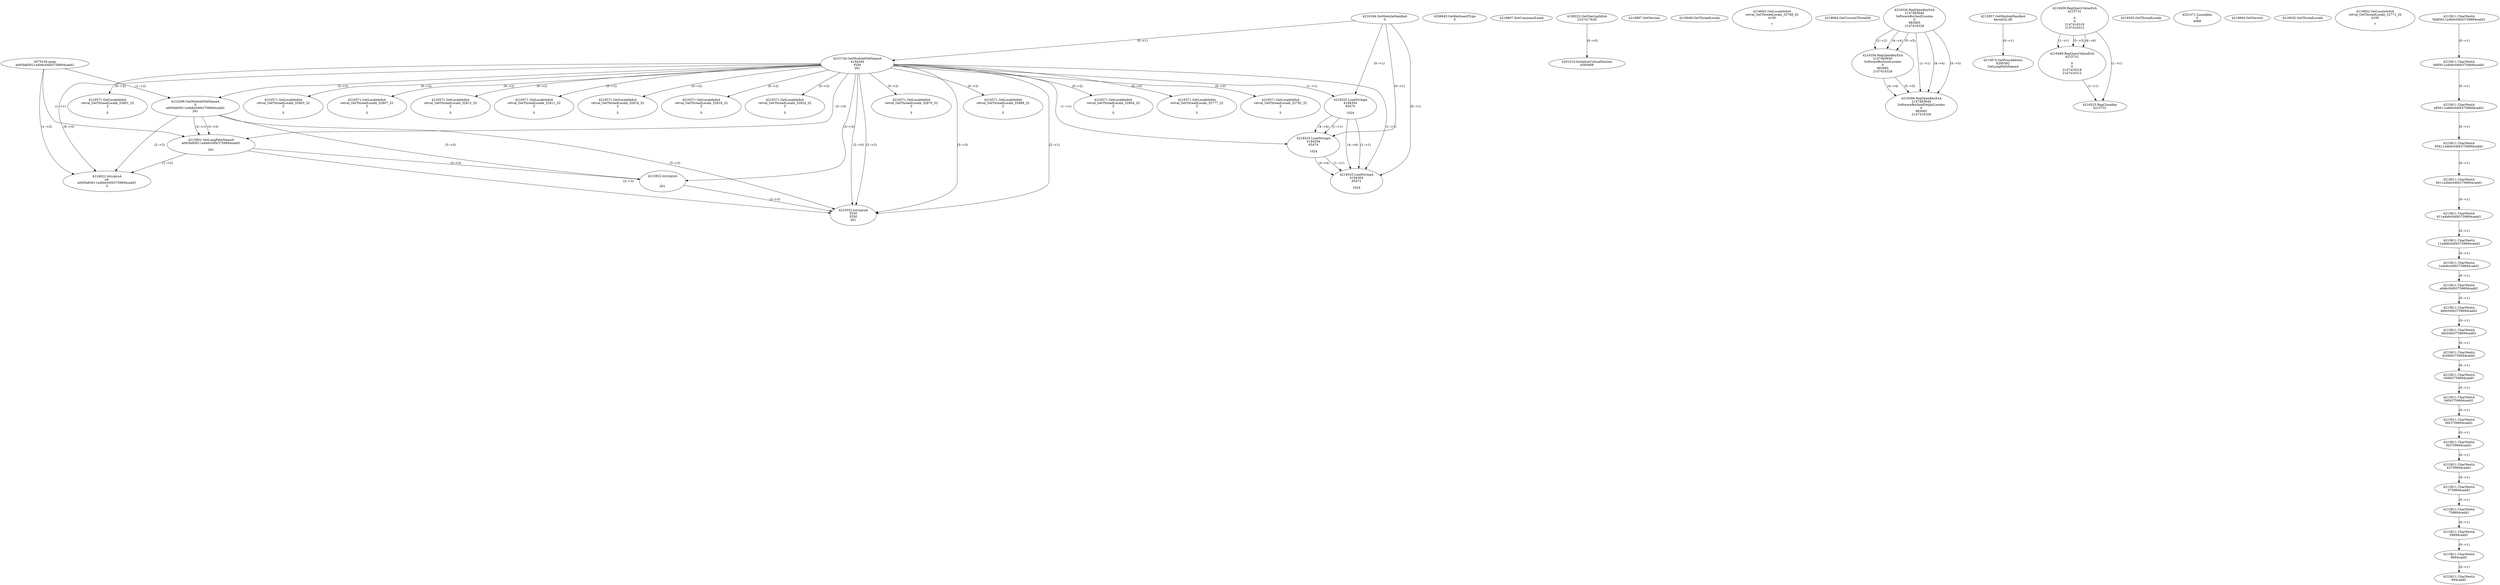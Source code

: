 // Global SCDG with merge call
digraph {
	0 [label="4575104.main
a065fa85611a4b6c04f43759694cadd1"]
	1 [label="4219184.GetModuleHandleA
0"]
	2 [label="4206845.GetKeyboardType
0"]
	3 [label="4218867.GetCommandLineA
"]
	4 [label="4199222.GetStartupInfoA
2147417628"]
	5 [label="4218887.GetVersion
"]
	6 [label="4218949.GetThreadLocale
"]
	7 [label="4218602.GetLocaleInfoA
retval_GetThreadLocale_32768_32
4100

7"]
	8 [label="4218964.GetCurrentThreadId
"]
	9 [label="4215726.GetModuleFileNameA
4194304
PZM
261"]
	1 -> 9 [label="(0-->1)"]
	10 [label="4216296.GetModuleFileNameA
0
a065fa85611a4b6c04f43759694cadd1
261"]
	0 -> 10 [label="(1-->2)"]
	9 -> 10 [label="(3-->3)"]
	11 [label="4216326.RegOpenKeyExA
2147483649
Software\Borland\Locales
0
983065
2147416328"]
	12 [label="4215857.GetModuleHandleA
kernel32.dll"]
	13 [label="4215874.GetProcAddress
6295592
GetLongPathNameA"]
	12 -> 13 [label="(0-->1)"]
	14 [label="4215901.GetLongPathNameA
a065fa85611a4b6c04f43759694cadd1

261"]
	0 -> 14 [label="(1-->1)"]
	10 -> 14 [label="(2-->1)"]
	9 -> 14 [label="(3-->3)"]
	10 -> 14 [label="(3-->3)"]
	15 [label="4215922.lstrcpynA


261"]
	9 -> 15 [label="(3-->3)"]
	10 -> 15 [label="(3-->3)"]
	14 -> 15 [label="(3-->3)"]
	16 [label="4216459.RegQueryValueExA
4215731

0
0
2147416318
2147416312"]
	17 [label="4216489.RegQueryValueExA
4215731

0
0
2147416318
2147416312"]
	16 -> 17 [label="(1-->1)"]
	16 -> 17 [label="(5-->5)"]
	16 -> 17 [label="(6-->6)"]
	18 [label="4216523.RegCloseKey
4215731"]
	16 -> 18 [label="(1-->1)"]
	17 -> 18 [label="(1-->1)"]
	19 [label="4216552.lstrcpynA
PZM
PZM
261"]
	9 -> 19 [label="(2-->1)"]
	9 -> 19 [label="(2-->2)"]
	9 -> 19 [label="(3-->3)"]
	10 -> 19 [label="(3-->3)"]
	14 -> 19 [label="(3-->3)"]
	15 -> 19 [label="(3-->3)"]
	9 -> 19 [label="(2-->0)"]
	20 [label="4216565.GetThreadLocale
"]
	21 [label="4216571.GetLocaleInfoA
retval_GetThreadLocale_32870_32
3

5"]
	9 -> 21 [label="(0-->2)"]
	22 [label="4218525.LoadStringA
4194304
65475

1024"]
	1 -> 22 [label="(0-->1)"]
	9 -> 22 [label="(1-->1)"]
	23 [label="4218525.LoadStringA
4194304
65474

1024"]
	1 -> 23 [label="(0-->1)"]
	9 -> 23 [label="(1-->1)"]
	22 -> 23 [label="(1-->1)"]
	22 -> 23 [label="(4-->4)"]
	24 [label="4218525.LoadStringA
4194304
65472

1024"]
	1 -> 24 [label="(0-->1)"]
	9 -> 24 [label="(1-->1)"]
	22 -> 24 [label="(1-->1)"]
	23 -> 24 [label="(1-->1)"]
	22 -> 24 [label="(4-->4)"]
	23 -> 24 [label="(4-->4)"]
	25 [label="4201010.InitializeCriticalSection
4584908"]
	4 -> 25 [label="(0-->0)"]
	26 [label="4201071.LocalAlloc
0
4088"]
	27 [label="4216356.RegOpenKeyExA
2147483650
Software\Borland\Locales
0
983065
2147416328"]
	11 -> 27 [label="(2-->2)"]
	11 -> 27 [label="(4-->4)"]
	11 -> 27 [label="(5-->5)"]
	28 [label="4216571.GetLocaleInfoA
retval_GetThreadLocale_32888_32
3

5"]
	9 -> 28 [label="(0-->2)"]
	29 [label="4218904.GetVersion
"]
	30 [label="4216571.GetLocaleInfoA
retval_GetThreadLocale_32804_32
3

5"]
	9 -> 30 [label="(0-->2)"]
	31 [label="4218932.GetThreadLocale
"]
	32 [label="4218602.GetLocaleInfoA
retval_GetThreadLocale_32771_32
4100

7"]
	33 [label="4216022.lstrcpynA
a0
a065fa85611a4b6c04f43759694cadd1
3"]
	0 -> 33 [label="(1-->2)"]
	10 -> 33 [label="(2-->2)"]
	14 -> 33 [label="(1-->2)"]
	9 -> 33 [label="(0-->3)"]
	34 [label="4215811.CharNextA
5fa85611a4b6c04f43759694cadd1"]
	35 [label="4215811.CharNextA
fa85611a4b6c04f43759694cadd1"]
	34 -> 35 [label="(0-->1)"]
	36 [label="4215811.CharNextA
a85611a4b6c04f43759694cadd1"]
	35 -> 36 [label="(0-->1)"]
	37 [label="4215811.CharNextA
85611a4b6c04f43759694cadd1"]
	36 -> 37 [label="(0-->1)"]
	38 [label="4215811.CharNextA
5611a4b6c04f43759694cadd1"]
	37 -> 38 [label="(0-->1)"]
	39 [label="4215811.CharNextA
611a4b6c04f43759694cadd1"]
	38 -> 39 [label="(0-->1)"]
	40 [label="4215811.CharNextA
11a4b6c04f43759694cadd1"]
	39 -> 40 [label="(0-->1)"]
	41 [label="4215811.CharNextA
1a4b6c04f43759694cadd1"]
	40 -> 41 [label="(0-->1)"]
	42 [label="4215811.CharNextA
a4b6c04f43759694cadd1"]
	41 -> 42 [label="(0-->1)"]
	43 [label="4215811.CharNextA
4b6c04f43759694cadd1"]
	42 -> 43 [label="(0-->1)"]
	44 [label="4215811.CharNextA
b6c04f43759694cadd1"]
	43 -> 44 [label="(0-->1)"]
	45 [label="4215811.CharNextA
6c04f43759694cadd1"]
	44 -> 45 [label="(0-->1)"]
	46 [label="4215811.CharNextA
c04f43759694cadd1"]
	45 -> 46 [label="(0-->1)"]
	47 [label="4215811.CharNextA
04f43759694cadd1"]
	46 -> 47 [label="(0-->1)"]
	48 [label="4215811.CharNextA
4f43759694cadd1"]
	47 -> 48 [label="(0-->1)"]
	49 [label="4215811.CharNextA
f43759694cadd1"]
	48 -> 49 [label="(0-->1)"]
	50 [label="4215811.CharNextA
43759694cadd1"]
	49 -> 50 [label="(0-->1)"]
	51 [label="4215811.CharNextA
3759694cadd1"]
	50 -> 51 [label="(0-->1)"]
	52 [label="4215811.CharNextA
759694cadd1"]
	51 -> 52 [label="(0-->1)"]
	53 [label="4215811.CharNextA
59694cadd1"]
	52 -> 53 [label="(0-->1)"]
	54 [label="4215811.CharNextA
9694cadd1"]
	53 -> 54 [label="(0-->1)"]
	55 [label="4215811.CharNextA
694cadd1"]
	54 -> 55 [label="(0-->1)"]
	56 [label="4216386.RegOpenKeyExA
2147483649
Software\Borland\Delphi\Locales
0
983065
2147416328"]
	11 -> 56 [label="(1-->1)"]
	11 -> 56 [label="(4-->4)"]
	27 -> 56 [label="(4-->4)"]
	11 -> 56 [label="(5-->5)"]
	27 -> 56 [label="(5-->5)"]
	57 [label="4216571.GetLocaleInfoA
retval_GetThreadLocale_32777_32
3

5"]
	9 -> 57 [label="(0-->2)"]
	58 [label="4216571.GetLocaleInfoA
retval_GetThreadLocale_32792_32
3

5"]
	9 -> 58 [label="(0-->2)"]
	59 [label="4216571.GetLocaleInfoA
retval_GetThreadLocale_32801_32
3

5"]
	9 -> 59 [label="(0-->2)"]
	60 [label="4216571.GetLocaleInfoA
retval_GetThreadLocale_32803_32
3

5"]
	9 -> 60 [label="(0-->2)"]
	61 [label="4216571.GetLocaleInfoA
retval_GetThreadLocale_32807_32
3

5"]
	9 -> 61 [label="(0-->2)"]
	62 [label="4216571.GetLocaleInfoA
retval_GetThreadLocale_32812_32
3

5"]
	9 -> 62 [label="(0-->2)"]
	63 [label="4216571.GetLocaleInfoA
retval_GetThreadLocale_32811_32
3

5"]
	9 -> 63 [label="(0-->2)"]
	64 [label="4216571.GetLocaleInfoA
retval_GetThreadLocale_32818_32
3

5"]
	9 -> 64 [label="(0-->2)"]
	65 [label="4216571.GetLocaleInfoA
retval_GetThreadLocale_32816_32
3

5"]
	9 -> 65 [label="(0-->2)"]
	66 [label="4216571.GetLocaleInfoA
retval_GetThreadLocale_32824_32
3

5"]
	9 -> 66 [label="(0-->2)"]
}
